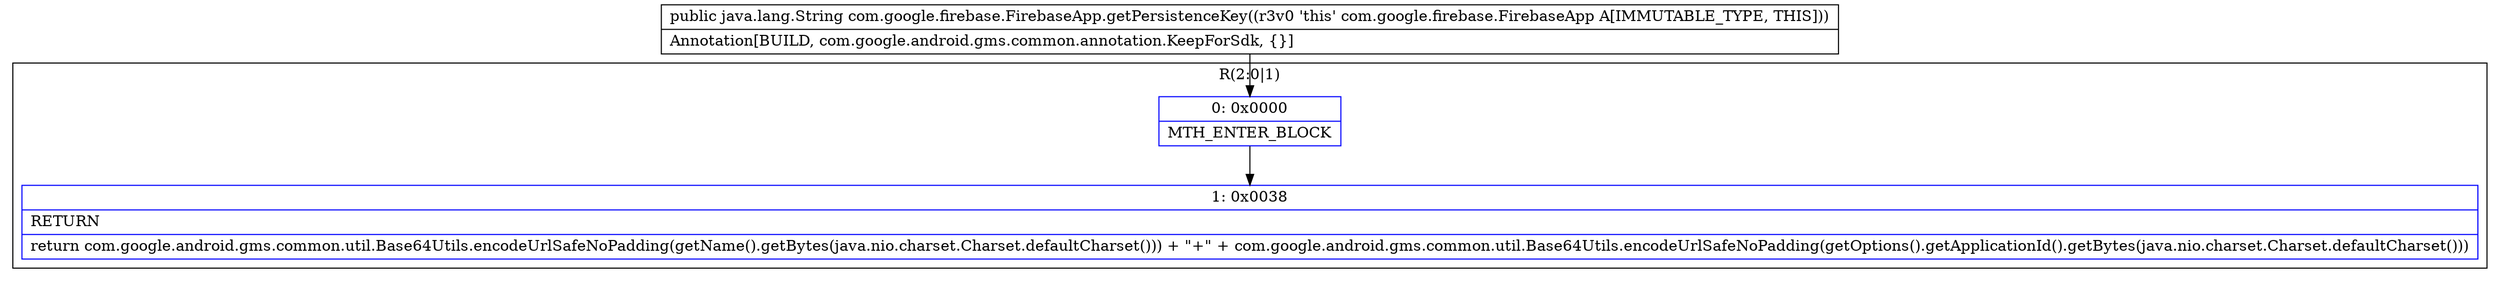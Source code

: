 digraph "CFG forcom.google.firebase.FirebaseApp.getPersistenceKey()Ljava\/lang\/String;" {
subgraph cluster_Region_1468684829 {
label = "R(2:0|1)";
node [shape=record,color=blue];
Node_0 [shape=record,label="{0\:\ 0x0000|MTH_ENTER_BLOCK\l}"];
Node_1 [shape=record,label="{1\:\ 0x0038|RETURN\l|return com.google.android.gms.common.util.Base64Utils.encodeUrlSafeNoPadding(getName().getBytes(java.nio.charset.Charset.defaultCharset())) + \"+\" + com.google.android.gms.common.util.Base64Utils.encodeUrlSafeNoPadding(getOptions().getApplicationId().getBytes(java.nio.charset.Charset.defaultCharset()))\l}"];
}
MethodNode[shape=record,label="{public java.lang.String com.google.firebase.FirebaseApp.getPersistenceKey((r3v0 'this' com.google.firebase.FirebaseApp A[IMMUTABLE_TYPE, THIS]))  | Annotation[BUILD, com.google.android.gms.common.annotation.KeepForSdk, \{\}]\l}"];
MethodNode -> Node_0;
Node_0 -> Node_1;
}


